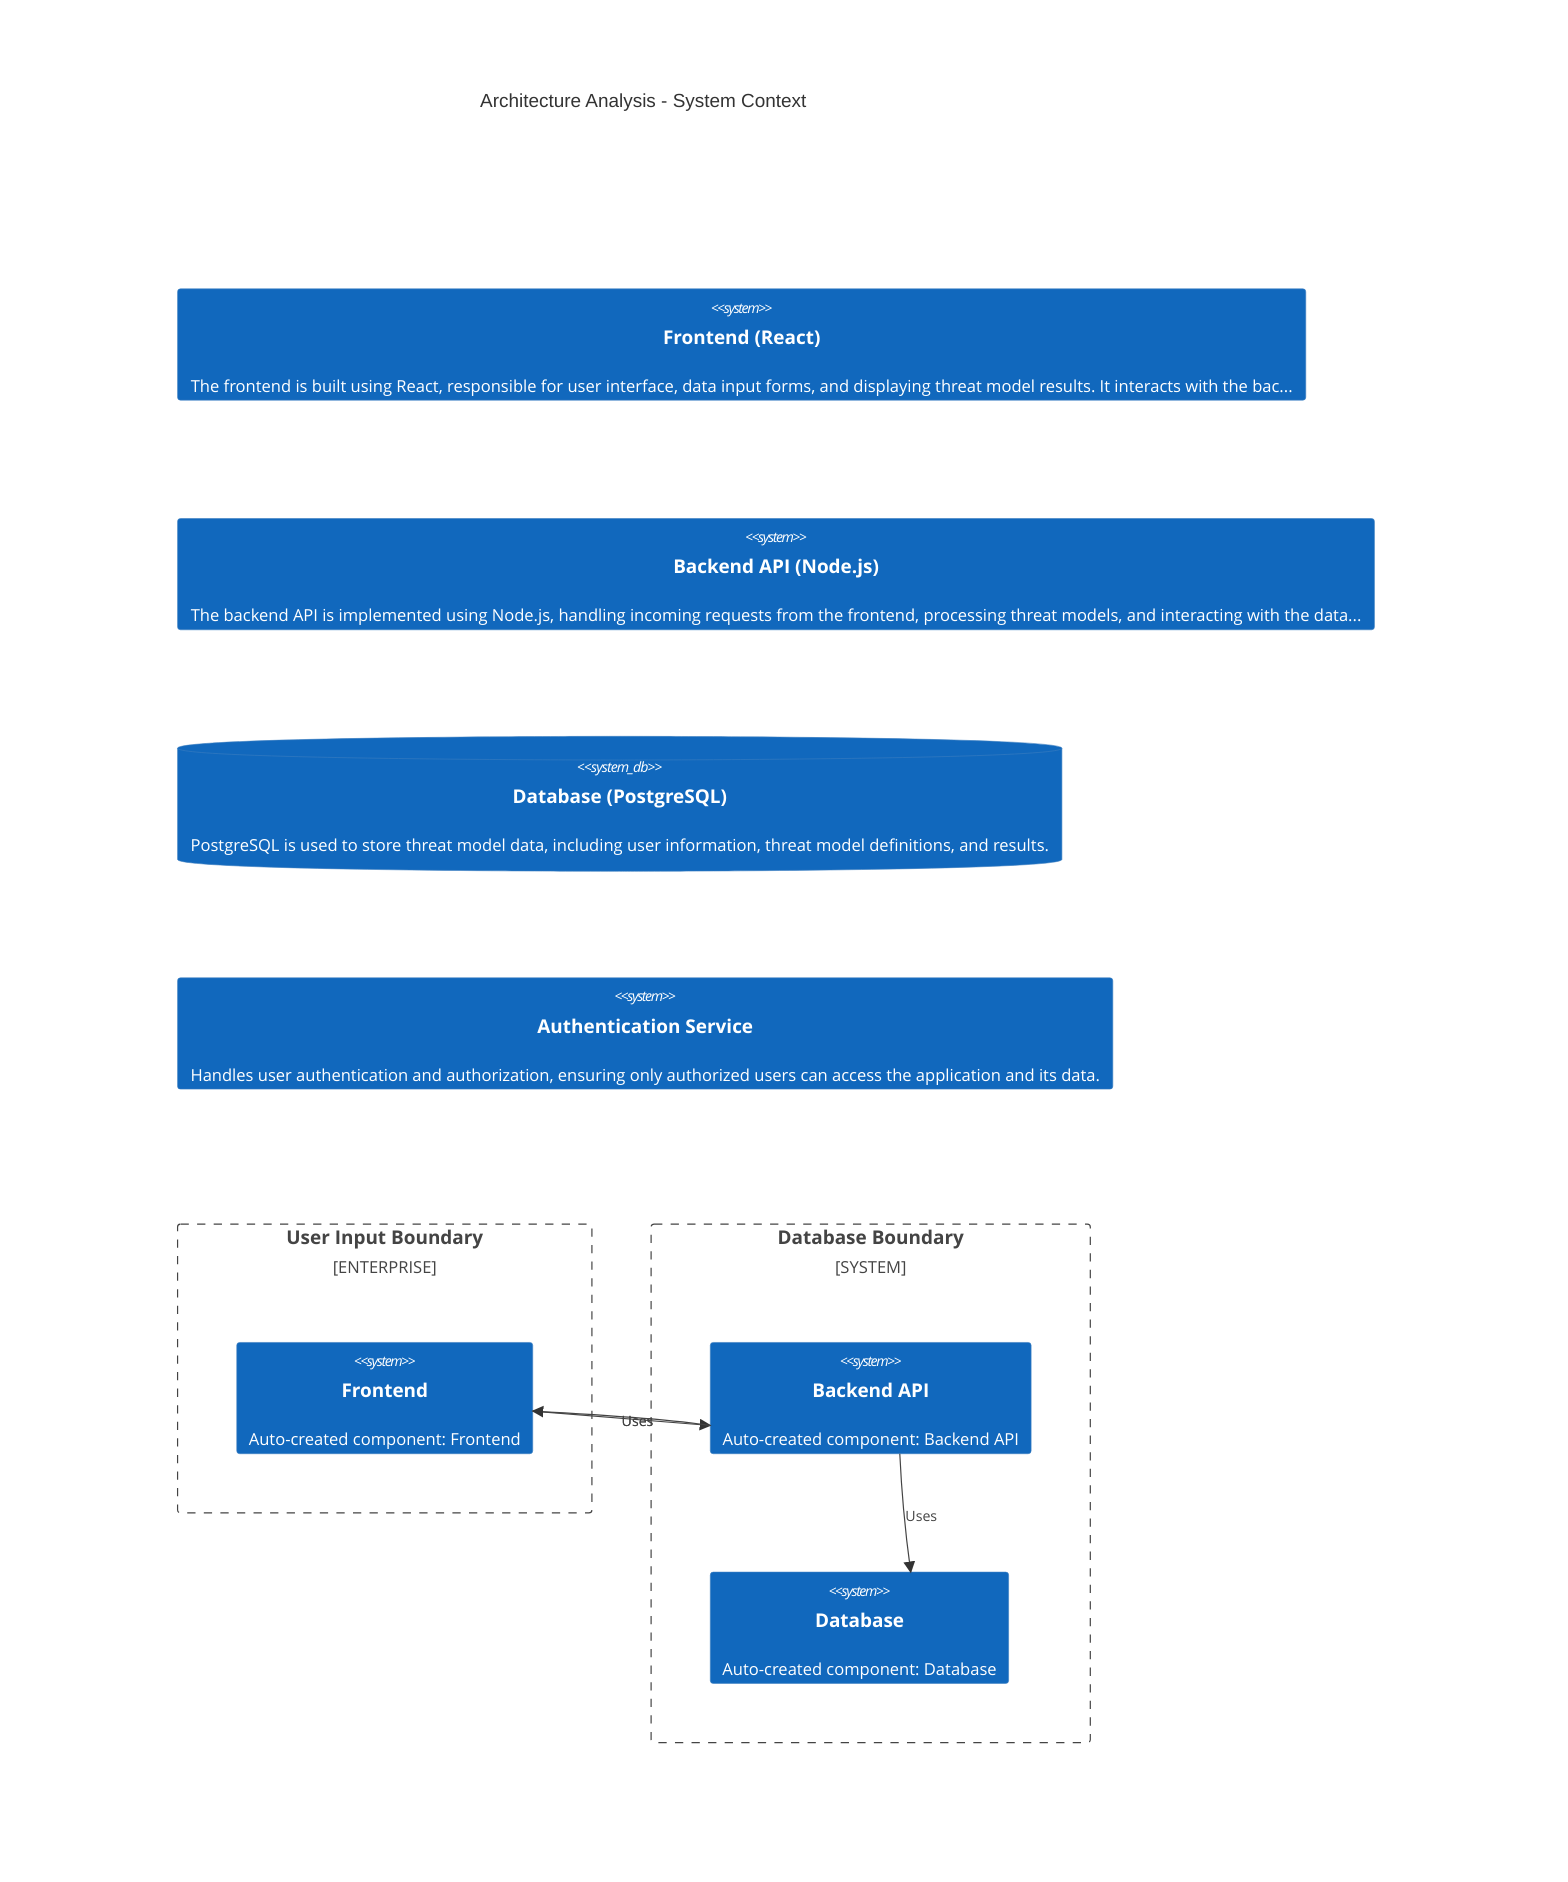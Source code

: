 C4Context
    title Architecture Analysis - System Context
    Enterprise_Boundary(tb_User_Input_Boundary, "User Input Boundary") {
        System(Frontend, "Frontend", "Auto-created component: Frontend")
        System(Backend_API, "Backend API", "Auto-created component: Backend API")
    }
    System_Boundary(tb_Database_Boundary, "Database Boundary") {
        System(Backend_API, "Backend API", "Auto-created component: Backend API")
        System(Database, "Database", "Auto-created component: Database")
    }
    System(Frontend__React_, "Frontend (React)", "The frontend is built using React, responsible for user interface, data input forms, and displaying threat model results. It interacts with the bac...")
    System(Backend_API__Node_js_, "Backend API (Node.js)", "The backend API is implemented using Node.js, handling incoming requests from the frontend, processing threat models, and interacting with the data...")
    SystemDb(Database__PostgreSQL_, "Database (PostgreSQL)", "PostgreSQL is used to store threat model data, including user information, threat model definitions, and results.")
    System(Authentication_Service, "Authentication Service", "Handles user authentication and authorization, ensuring only authorized users can access the application and its data.")

    Rel(Frontend, Backend_API, "Uses")
    Rel(Backend_API, Database, "Uses")
    Rel(Backend_API, Frontend, "Uses")